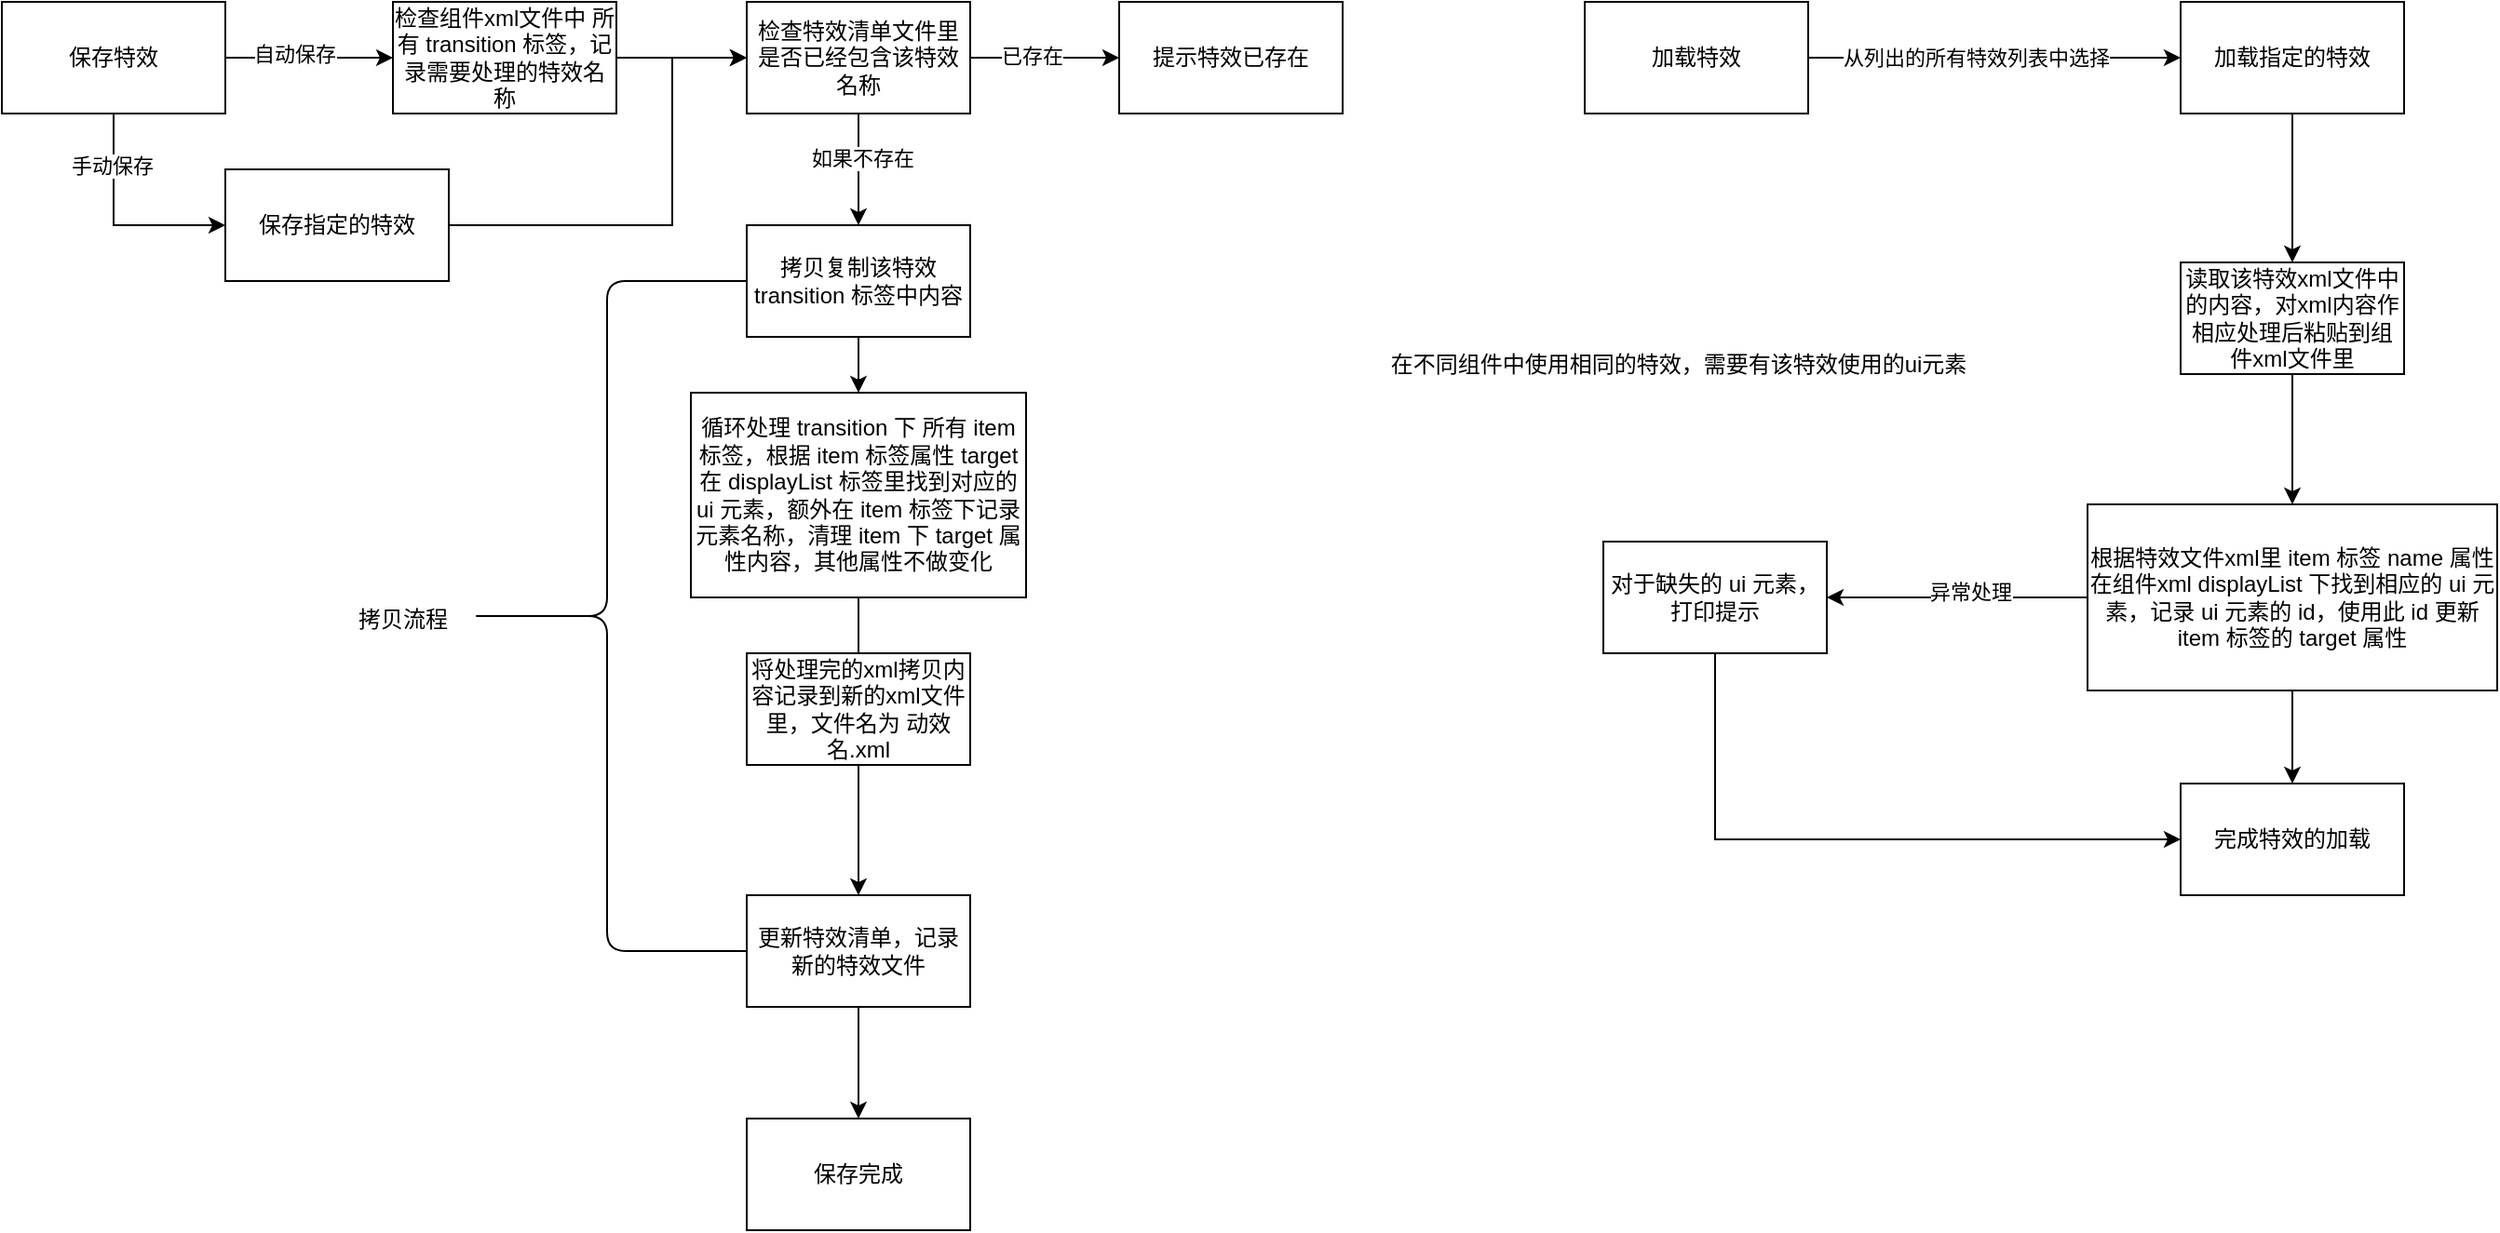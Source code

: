 <mxfile version="22.1.9" type="github">
  <diagram name="第 1 页" id="QcVd1ZgNhZOyaR3dG3_q">
    <mxGraphModel dx="989" dy="572" grid="1" gridSize="10" guides="1" tooltips="1" connect="1" arrows="1" fold="1" page="1" pageScale="1" pageWidth="1600" pageHeight="900" background="none" math="0" shadow="0">
      <root>
        <mxCell id="0" />
        <mxCell id="1" parent="0" />
        <mxCell id="GfHRN2ybtqcf9IKZYvDj-10" style="edgeStyle=orthogonalEdgeStyle;rounded=0;orthogonalLoop=1;jettySize=auto;html=1;" edge="1" parent="1" source="GfHRN2ybtqcf9IKZYvDj-1" target="GfHRN2ybtqcf9IKZYvDj-9">
          <mxGeometry relative="1" as="geometry" />
        </mxCell>
        <mxCell id="GfHRN2ybtqcf9IKZYvDj-38" value="自动保存" style="edgeLabel;html=1;align=center;verticalAlign=middle;resizable=0;points=[];" vertex="1" connectable="0" parent="GfHRN2ybtqcf9IKZYvDj-10">
          <mxGeometry x="-0.178" y="2" relative="1" as="geometry">
            <mxPoint as="offset" />
          </mxGeometry>
        </mxCell>
        <mxCell id="GfHRN2ybtqcf9IKZYvDj-34" value="" style="edgeStyle=orthogonalEdgeStyle;rounded=0;orthogonalLoop=1;jettySize=auto;html=1;" edge="1" parent="1" source="GfHRN2ybtqcf9IKZYvDj-1" target="GfHRN2ybtqcf9IKZYvDj-33">
          <mxGeometry relative="1" as="geometry">
            <Array as="points">
              <mxPoint x="80" y="170" />
            </Array>
          </mxGeometry>
        </mxCell>
        <mxCell id="GfHRN2ybtqcf9IKZYvDj-39" value="手动保存" style="edgeLabel;html=1;align=center;verticalAlign=middle;resizable=0;points=[];" vertex="1" connectable="0" parent="GfHRN2ybtqcf9IKZYvDj-34">
          <mxGeometry x="-0.544" y="-1" relative="1" as="geometry">
            <mxPoint as="offset" />
          </mxGeometry>
        </mxCell>
        <mxCell id="GfHRN2ybtqcf9IKZYvDj-1" value="保存特效" style="rounded=0;whiteSpace=wrap;html=1;" vertex="1" parent="1">
          <mxGeometry x="20" y="50" width="120" height="60" as="geometry" />
        </mxCell>
        <mxCell id="GfHRN2ybtqcf9IKZYvDj-12" style="edgeStyle=orthogonalEdgeStyle;rounded=0;orthogonalLoop=1;jettySize=auto;html=1;" edge="1" parent="1" source="GfHRN2ybtqcf9IKZYvDj-4" target="GfHRN2ybtqcf9IKZYvDj-14">
          <mxGeometry relative="1" as="geometry">
            <mxPoint x="480" y="190" as="targetPoint" />
          </mxGeometry>
        </mxCell>
        <mxCell id="GfHRN2ybtqcf9IKZYvDj-13" value="如果不存在" style="edgeLabel;html=1;align=center;verticalAlign=middle;resizable=0;points=[];" vertex="1" connectable="0" parent="GfHRN2ybtqcf9IKZYvDj-12">
          <mxGeometry x="-0.209" y="2" relative="1" as="geometry">
            <mxPoint as="offset" />
          </mxGeometry>
        </mxCell>
        <mxCell id="GfHRN2ybtqcf9IKZYvDj-41" value="" style="edgeStyle=orthogonalEdgeStyle;rounded=0;orthogonalLoop=1;jettySize=auto;html=1;" edge="1" parent="1" source="GfHRN2ybtqcf9IKZYvDj-4" target="GfHRN2ybtqcf9IKZYvDj-40">
          <mxGeometry relative="1" as="geometry" />
        </mxCell>
        <mxCell id="GfHRN2ybtqcf9IKZYvDj-42" value="已存在" style="edgeLabel;html=1;align=center;verticalAlign=middle;resizable=0;points=[];" vertex="1" connectable="0" parent="GfHRN2ybtqcf9IKZYvDj-41">
          <mxGeometry x="-0.182" y="1" relative="1" as="geometry">
            <mxPoint as="offset" />
          </mxGeometry>
        </mxCell>
        <mxCell id="GfHRN2ybtqcf9IKZYvDj-4" value="检查特效清单文件里是否已经包含该特效名称" style="rounded=0;whiteSpace=wrap;html=1;" vertex="1" parent="1">
          <mxGeometry x="420" y="50" width="120" height="60" as="geometry" />
        </mxCell>
        <mxCell id="GfHRN2ybtqcf9IKZYvDj-11" style="edgeStyle=orthogonalEdgeStyle;rounded=0;orthogonalLoop=1;jettySize=auto;html=1;" edge="1" parent="1" source="GfHRN2ybtqcf9IKZYvDj-9" target="GfHRN2ybtqcf9IKZYvDj-4">
          <mxGeometry relative="1" as="geometry" />
        </mxCell>
        <mxCell id="GfHRN2ybtqcf9IKZYvDj-9" value="检查组件xml文件中 所有 transition 标签，记录需要处理的特效名称" style="whiteSpace=wrap;html=1;" vertex="1" parent="1">
          <mxGeometry x="230" y="50" width="120" height="60" as="geometry" />
        </mxCell>
        <mxCell id="GfHRN2ybtqcf9IKZYvDj-22" value="" style="edgeStyle=orthogonalEdgeStyle;rounded=0;orthogonalLoop=1;jettySize=auto;html=1;" edge="1" parent="1" source="GfHRN2ybtqcf9IKZYvDj-14" target="GfHRN2ybtqcf9IKZYvDj-21">
          <mxGeometry relative="1" as="geometry" />
        </mxCell>
        <mxCell id="GfHRN2ybtqcf9IKZYvDj-14" value="拷贝复制该特效 transition 标签中内容" style="rounded=0;whiteSpace=wrap;html=1;" vertex="1" parent="1">
          <mxGeometry x="420" y="170" width="120" height="60" as="geometry" />
        </mxCell>
        <mxCell id="GfHRN2ybtqcf9IKZYvDj-24" value="" style="edgeStyle=orthogonalEdgeStyle;rounded=0;orthogonalLoop=1;jettySize=auto;html=1;" edge="1" parent="1" source="GfHRN2ybtqcf9IKZYvDj-21">
          <mxGeometry relative="1" as="geometry">
            <mxPoint x="480" y="410" as="targetPoint" />
          </mxGeometry>
        </mxCell>
        <mxCell id="GfHRN2ybtqcf9IKZYvDj-21" value="循环处理 transition 下 所有 item 标签，根据 item 标签属性 target 在 displayList 标签里找到对应的 ui 元素，额外在 item 标签下记录元素名称，清理 item 下 target 属性内容，其他属性不做变化" style="rounded=0;whiteSpace=wrap;html=1;" vertex="1" parent="1">
          <mxGeometry x="390" y="260" width="180" height="110" as="geometry" />
        </mxCell>
        <mxCell id="GfHRN2ybtqcf9IKZYvDj-29" value="" style="edgeStyle=orthogonalEdgeStyle;rounded=0;orthogonalLoop=1;jettySize=auto;html=1;" edge="1" parent="1" source="GfHRN2ybtqcf9IKZYvDj-25" target="GfHRN2ybtqcf9IKZYvDj-28">
          <mxGeometry relative="1" as="geometry" />
        </mxCell>
        <mxCell id="GfHRN2ybtqcf9IKZYvDj-25" value="将处理完的xml拷贝内容记录到新的xml文件里，文件名为 动效名.xml" style="whiteSpace=wrap;html=1;" vertex="1" parent="1">
          <mxGeometry x="420" y="400" width="120" height="60" as="geometry" />
        </mxCell>
        <mxCell id="GfHRN2ybtqcf9IKZYvDj-26" value="" style="group" vertex="1" connectable="0" parent="1">
          <mxGeometry x="200" y="200" width="220" height="360" as="geometry" />
        </mxCell>
        <mxCell id="GfHRN2ybtqcf9IKZYvDj-17" value="拷贝流程" style="text;html=1;align=center;verticalAlign=middle;resizable=0;points=[];autosize=1;strokeColor=none;fillColor=none;" vertex="1" parent="GfHRN2ybtqcf9IKZYvDj-26">
          <mxGeometry y="167.143" width="70" height="30" as="geometry" />
        </mxCell>
        <mxCell id="GfHRN2ybtqcf9IKZYvDj-18" value="" style="shape=curlyBracket;whiteSpace=wrap;html=1;rounded=1;labelPosition=left;verticalLabelPosition=middle;align=right;verticalAlign=middle;" vertex="1" parent="GfHRN2ybtqcf9IKZYvDj-26">
          <mxGeometry x="70" width="150" height="360" as="geometry" />
        </mxCell>
        <mxCell id="GfHRN2ybtqcf9IKZYvDj-31" value="" style="edgeStyle=orthogonalEdgeStyle;rounded=0;orthogonalLoop=1;jettySize=auto;html=1;" edge="1" parent="1" source="GfHRN2ybtqcf9IKZYvDj-28" target="GfHRN2ybtqcf9IKZYvDj-30">
          <mxGeometry relative="1" as="geometry" />
        </mxCell>
        <mxCell id="GfHRN2ybtqcf9IKZYvDj-28" value="更新特效清单，记录新的特效文件" style="whiteSpace=wrap;html=1;" vertex="1" parent="1">
          <mxGeometry x="420" y="530" width="120" height="60" as="geometry" />
        </mxCell>
        <mxCell id="GfHRN2ybtqcf9IKZYvDj-30" value="保存完成" style="whiteSpace=wrap;html=1;" vertex="1" parent="1">
          <mxGeometry x="420" y="650" width="120" height="60" as="geometry" />
        </mxCell>
        <mxCell id="GfHRN2ybtqcf9IKZYvDj-35" style="edgeStyle=orthogonalEdgeStyle;rounded=0;orthogonalLoop=1;jettySize=auto;html=1;entryX=0;entryY=0.5;entryDx=0;entryDy=0;" edge="1" parent="1" source="GfHRN2ybtqcf9IKZYvDj-33" target="GfHRN2ybtqcf9IKZYvDj-4">
          <mxGeometry relative="1" as="geometry">
            <Array as="points">
              <mxPoint x="380" y="170" />
              <mxPoint x="380" y="80" />
            </Array>
          </mxGeometry>
        </mxCell>
        <mxCell id="GfHRN2ybtqcf9IKZYvDj-33" value="保存指定的特效" style="rounded=0;whiteSpace=wrap;html=1;" vertex="1" parent="1">
          <mxGeometry x="140" y="140" width="120" height="60" as="geometry" />
        </mxCell>
        <mxCell id="GfHRN2ybtqcf9IKZYvDj-40" value="提示特效已存在" style="rounded=0;whiteSpace=wrap;html=1;" vertex="1" parent="1">
          <mxGeometry x="620" y="50" width="120" height="60" as="geometry" />
        </mxCell>
        <mxCell id="GfHRN2ybtqcf9IKZYvDj-45" value="" style="edgeStyle=orthogonalEdgeStyle;rounded=0;orthogonalLoop=1;jettySize=auto;html=1;" edge="1" parent="1" source="GfHRN2ybtqcf9IKZYvDj-43" target="GfHRN2ybtqcf9IKZYvDj-44">
          <mxGeometry relative="1" as="geometry" />
        </mxCell>
        <mxCell id="GfHRN2ybtqcf9IKZYvDj-46" value="从列出的所有特效列表中选择" style="edgeLabel;html=1;align=center;verticalAlign=middle;resizable=0;points=[];" vertex="1" connectable="0" parent="GfHRN2ybtqcf9IKZYvDj-45">
          <mxGeometry x="-0.231" y="1" relative="1" as="geometry">
            <mxPoint x="13" y="1" as="offset" />
          </mxGeometry>
        </mxCell>
        <mxCell id="GfHRN2ybtqcf9IKZYvDj-43" value="加载特效" style="whiteSpace=wrap;html=1;" vertex="1" parent="1">
          <mxGeometry x="870" y="50" width="120" height="60" as="geometry" />
        </mxCell>
        <mxCell id="GfHRN2ybtqcf9IKZYvDj-44" value="加载指定的特效" style="whiteSpace=wrap;html=1;" vertex="1" parent="1">
          <mxGeometry x="1190" y="50" width="120" height="60" as="geometry" />
        </mxCell>
        <mxCell id="GfHRN2ybtqcf9IKZYvDj-51" value="" style="edgeStyle=orthogonalEdgeStyle;rounded=0;orthogonalLoop=1;jettySize=auto;html=1;" edge="1" parent="1" source="GfHRN2ybtqcf9IKZYvDj-44" target="GfHRN2ybtqcf9IKZYvDj-50">
          <mxGeometry relative="1" as="geometry">
            <mxPoint x="1250" y="230.0" as="sourcePoint" />
          </mxGeometry>
        </mxCell>
        <mxCell id="GfHRN2ybtqcf9IKZYvDj-53" value="" style="edgeStyle=orthogonalEdgeStyle;rounded=0;orthogonalLoop=1;jettySize=auto;html=1;" edge="1" parent="1" source="GfHRN2ybtqcf9IKZYvDj-50" target="GfHRN2ybtqcf9IKZYvDj-52">
          <mxGeometry relative="1" as="geometry" />
        </mxCell>
        <mxCell id="GfHRN2ybtqcf9IKZYvDj-50" value="读取该特效xml文件中的内容，对xml内容作相应处理后粘贴到组件xml文件里" style="whiteSpace=wrap;html=1;" vertex="1" parent="1">
          <mxGeometry x="1190" y="190" width="120" height="60" as="geometry" />
        </mxCell>
        <mxCell id="GfHRN2ybtqcf9IKZYvDj-59" style="edgeStyle=orthogonalEdgeStyle;rounded=0;orthogonalLoop=1;jettySize=auto;html=1;" edge="1" parent="1" source="GfHRN2ybtqcf9IKZYvDj-52" target="GfHRN2ybtqcf9IKZYvDj-58">
          <mxGeometry relative="1" as="geometry" />
        </mxCell>
        <mxCell id="GfHRN2ybtqcf9IKZYvDj-63" style="edgeStyle=orthogonalEdgeStyle;rounded=0;orthogonalLoop=1;jettySize=auto;html=1;" edge="1" parent="1" source="GfHRN2ybtqcf9IKZYvDj-52" target="GfHRN2ybtqcf9IKZYvDj-62">
          <mxGeometry relative="1" as="geometry" />
        </mxCell>
        <mxCell id="GfHRN2ybtqcf9IKZYvDj-64" value="异常处理" style="edgeLabel;html=1;align=center;verticalAlign=middle;resizable=0;points=[];" vertex="1" connectable="0" parent="GfHRN2ybtqcf9IKZYvDj-63">
          <mxGeometry x="-0.311" y="2" relative="1" as="geometry">
            <mxPoint x="-15" y="-5" as="offset" />
          </mxGeometry>
        </mxCell>
        <mxCell id="GfHRN2ybtqcf9IKZYvDj-52" value="根据特效文件xml里 item 标签 name 属性在组件xml displayList 下找到相应的 ui 元素，记录 ui 元素的 id，使用此 id 更新 item 标签的 target 属性" style="whiteSpace=wrap;html=1;" vertex="1" parent="1">
          <mxGeometry x="1140" y="320" width="220" height="100" as="geometry" />
        </mxCell>
        <mxCell id="GfHRN2ybtqcf9IKZYvDj-58" value="完成特效的加载" style="whiteSpace=wrap;html=1;" vertex="1" parent="1">
          <mxGeometry x="1190" y="470" width="120" height="60" as="geometry" />
        </mxCell>
        <mxCell id="GfHRN2ybtqcf9IKZYvDj-65" style="edgeStyle=orthogonalEdgeStyle;rounded=0;orthogonalLoop=1;jettySize=auto;html=1;" edge="1" parent="1" source="GfHRN2ybtqcf9IKZYvDj-62" target="GfHRN2ybtqcf9IKZYvDj-58">
          <mxGeometry relative="1" as="geometry">
            <Array as="points">
              <mxPoint x="940" y="500" />
            </Array>
          </mxGeometry>
        </mxCell>
        <mxCell id="GfHRN2ybtqcf9IKZYvDj-62" value="对于缺失的 ui 元素，打印提示" style="whiteSpace=wrap;html=1;" vertex="1" parent="1">
          <mxGeometry x="880" y="340" width="120" height="60" as="geometry" />
        </mxCell>
        <mxCell id="GfHRN2ybtqcf9IKZYvDj-66" value="在不同组件中使用相同的特效，需要有该特效使用的ui元素" style="text;html=1;align=center;verticalAlign=middle;resizable=0;points=[];autosize=1;strokeColor=none;fillColor=none;" vertex="1" parent="1">
          <mxGeometry x="755" y="230" width="330" height="30" as="geometry" />
        </mxCell>
      </root>
    </mxGraphModel>
  </diagram>
</mxfile>
